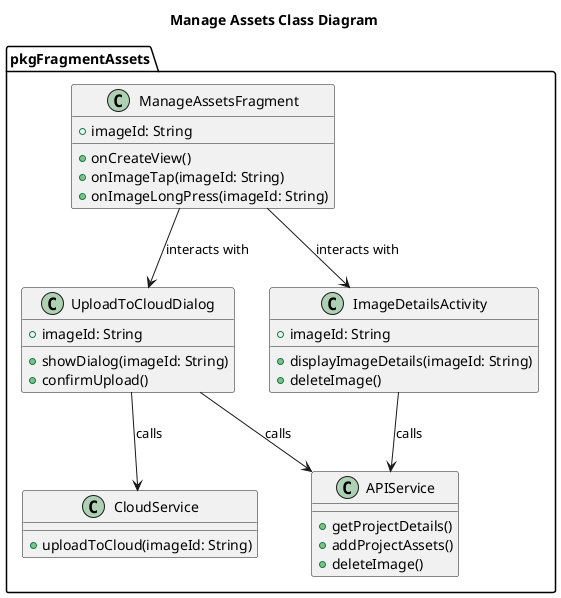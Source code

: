 @startuml ManageAssetsClassDiagram

title Manage Assets Class Diagram

package pkgFragmentAssets{
class ManageAssetsFragment {
    + imageId: String
    + onCreateView()
    + onImageTap(imageId: String)
    + onImageLongPress(imageId: String)
}

class UploadToCloudDialog {
    + imageId: String
    + showDialog(imageId: String)
    + confirmUpload()
}

class APIService {
    + getProjectDetails()
    + addProjectAssets()
    + deleteImage()
}

class ImageDetailsActivity {
    + imageId: String
    + displayImageDetails(imageId: String)
    + deleteImage()
}

class CloudService {
    + uploadToCloud(imageId: String)
}
}
ManageAssetsFragment --> UploadToCloudDialog : interacts with
ManageAssetsFragment --> ImageDetailsActivity : interacts with
UploadToCloudDialog --> APIService : calls
UploadToCloudDialog --> CloudService : calls
ImageDetailsActivity --> APIService : calls

@enduml
